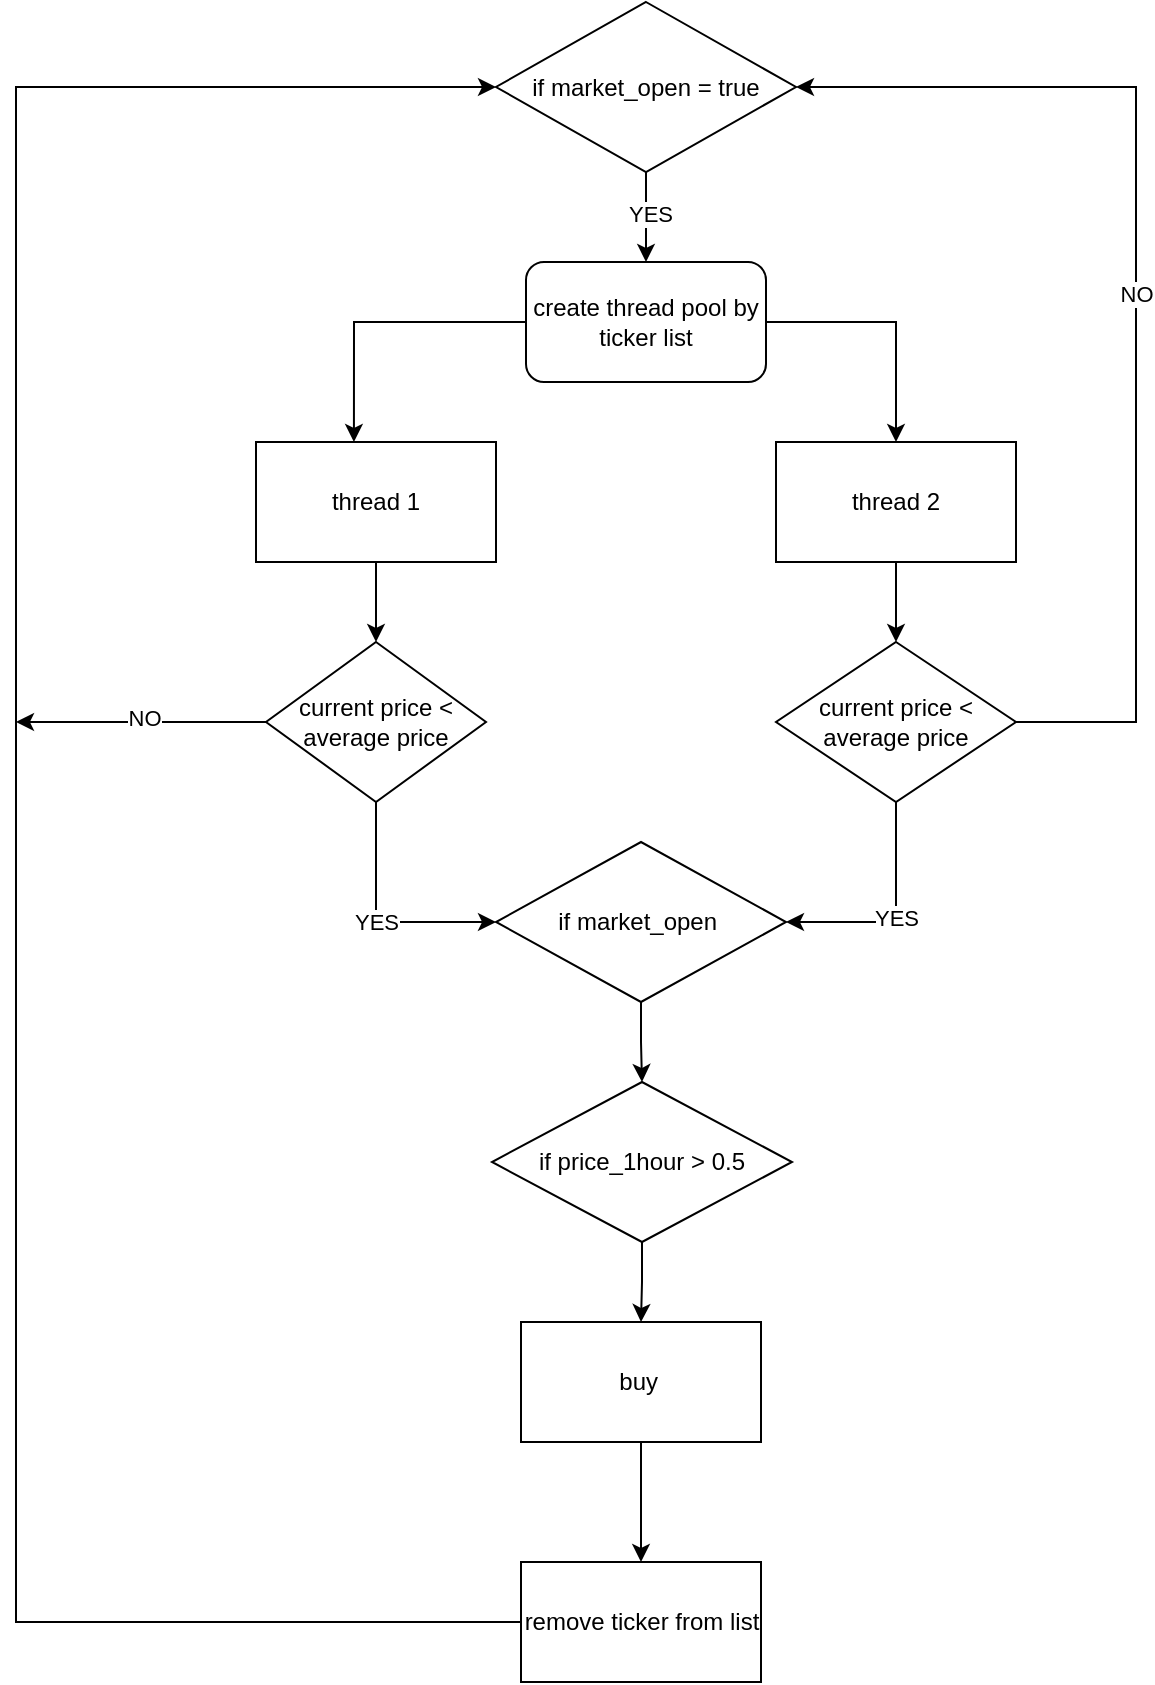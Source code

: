 <mxfile version="13.6.10" type="device"><diagram id="7WpFxw15qMCUjnF4-fW9" name="Page-1"><mxGraphModel dx="2066" dy="1056" grid="1" gridSize="10" guides="1" tooltips="1" connect="1" arrows="1" fold="1" page="1" pageScale="1" pageWidth="1100" pageHeight="1700" math="0" shadow="0"><root><mxCell id="0"/><mxCell id="1" parent="0"/><mxCell id="lzasPTXpW--IGpLIlKcc-3" style="edgeStyle=orthogonalEdgeStyle;rounded=0;orthogonalLoop=1;jettySize=auto;html=1;entryX=0.408;entryY=0;entryDx=0;entryDy=0;entryPerimeter=0;" edge="1" parent="1" source="3ETy-AK4W0d2QLWL-QwI-8" target="lzasPTXpW--IGpLIlKcc-1"><mxGeometry relative="1" as="geometry"/></mxCell><mxCell id="lzasPTXpW--IGpLIlKcc-4" style="edgeStyle=orthogonalEdgeStyle;rounded=0;orthogonalLoop=1;jettySize=auto;html=1;entryX=0.5;entryY=0;entryDx=0;entryDy=0;" edge="1" parent="1" source="3ETy-AK4W0d2QLWL-QwI-8" target="lzasPTXpW--IGpLIlKcc-2"><mxGeometry relative="1" as="geometry"/></mxCell><mxCell id="3ETy-AK4W0d2QLWL-QwI-8" value="create thread pool by ticker list" style="rounded=1;whiteSpace=wrap;html=1;" parent="1" vertex="1"><mxGeometry x="495" y="230" width="120" height="60" as="geometry"/></mxCell><mxCell id="KJbdo2LY0w4jqEh_qgJz-8" value="" style="edgeStyle=orthogonalEdgeStyle;rounded=0;orthogonalLoop=1;jettySize=auto;html=1;" parent="1" source="KJbdo2LY0w4jqEh_qgJz-7" target="3ETy-AK4W0d2QLWL-QwI-8" edge="1"><mxGeometry relative="1" as="geometry"/></mxCell><mxCell id="KJbdo2LY0w4jqEh_qgJz-9" value="YES" style="edgeLabel;html=1;align=center;verticalAlign=middle;resizable=0;points=[];" parent="KJbdo2LY0w4jqEh_qgJz-8" vertex="1" connectable="0"><mxGeometry x="-0.067" y="2" relative="1" as="geometry"><mxPoint as="offset"/></mxGeometry></mxCell><mxCell id="KJbdo2LY0w4jqEh_qgJz-7" value="if market_open = true" style="rhombus;whiteSpace=wrap;html=1;" parent="1" vertex="1"><mxGeometry x="480" y="100" width="150" height="85" as="geometry"/></mxCell><mxCell id="lzasPTXpW--IGpLIlKcc-14" value="" style="edgeStyle=orthogonalEdgeStyle;rounded=0;orthogonalLoop=1;jettySize=auto;html=1;" edge="1" parent="1" source="lzasPTXpW--IGpLIlKcc-1" target="lzasPTXpW--IGpLIlKcc-5"><mxGeometry relative="1" as="geometry"/></mxCell><mxCell id="lzasPTXpW--IGpLIlKcc-1" value="thread 1" style="rounded=0;whiteSpace=wrap;html=1;" vertex="1" parent="1"><mxGeometry x="360" y="320" width="120" height="60" as="geometry"/></mxCell><mxCell id="lzasPTXpW--IGpLIlKcc-15" value="" style="edgeStyle=orthogonalEdgeStyle;rounded=0;orthogonalLoop=1;jettySize=auto;html=1;" edge="1" parent="1" source="lzasPTXpW--IGpLIlKcc-2" target="lzasPTXpW--IGpLIlKcc-6"><mxGeometry relative="1" as="geometry"/></mxCell><mxCell id="lzasPTXpW--IGpLIlKcc-2" value="thread 2" style="rounded=0;whiteSpace=wrap;html=1;" vertex="1" parent="1"><mxGeometry x="620" y="320" width="120" height="60" as="geometry"/></mxCell><mxCell id="lzasPTXpW--IGpLIlKcc-8" value="YES" style="edgeStyle=orthogonalEdgeStyle;rounded=0;orthogonalLoop=1;jettySize=auto;html=1;entryX=0;entryY=0.5;entryDx=0;entryDy=0;" edge="1" parent="1" source="lzasPTXpW--IGpLIlKcc-5" target="lzasPTXpW--IGpLIlKcc-7"><mxGeometry relative="1" as="geometry"><mxPoint x="405" y="610" as="targetPoint"/><Array as="points"><mxPoint x="420" y="560"/></Array></mxGeometry></mxCell><mxCell id="lzasPTXpW--IGpLIlKcc-20" style="edgeStyle=orthogonalEdgeStyle;rounded=0;orthogonalLoop=1;jettySize=auto;html=1;" edge="1" parent="1" source="lzasPTXpW--IGpLIlKcc-5"><mxGeometry relative="1" as="geometry"><mxPoint x="240" y="460" as="targetPoint"/></mxGeometry></mxCell><mxCell id="lzasPTXpW--IGpLIlKcc-21" value="NO" style="edgeLabel;html=1;align=center;verticalAlign=middle;resizable=0;points=[];" vertex="1" connectable="0" parent="lzasPTXpW--IGpLIlKcc-20"><mxGeometry x="-0.024" y="-2" relative="1" as="geometry"><mxPoint as="offset"/></mxGeometry></mxCell><mxCell id="lzasPTXpW--IGpLIlKcc-5" value="current price &amp;lt; average price" style="rhombus;whiteSpace=wrap;html=1;" vertex="1" parent="1"><mxGeometry x="365" y="420" width="110" height="80" as="geometry"/></mxCell><mxCell id="lzasPTXpW--IGpLIlKcc-9" value="YES" style="edgeStyle=orthogonalEdgeStyle;rounded=0;orthogonalLoop=1;jettySize=auto;html=1;entryX=1;entryY=0.5;entryDx=0;entryDy=0;" edge="1" parent="1" source="lzasPTXpW--IGpLIlKcc-6" target="lzasPTXpW--IGpLIlKcc-7"><mxGeometry relative="1" as="geometry"><Array as="points"><mxPoint x="680" y="560"/></Array></mxGeometry></mxCell><mxCell id="lzasPTXpW--IGpLIlKcc-22" value="NO" style="edgeStyle=orthogonalEdgeStyle;rounded=0;orthogonalLoop=1;jettySize=auto;html=1;entryX=1;entryY=0.5;entryDx=0;entryDy=0;" edge="1" parent="1" source="lzasPTXpW--IGpLIlKcc-6" target="KJbdo2LY0w4jqEh_qgJz-7"><mxGeometry relative="1" as="geometry"><mxPoint x="810" y="150" as="targetPoint"/><Array as="points"><mxPoint x="800" y="460"/><mxPoint x="800" y="143"/></Array></mxGeometry></mxCell><mxCell id="lzasPTXpW--IGpLIlKcc-6" value="current price &amp;lt; average price" style="rhombus;whiteSpace=wrap;html=1;" vertex="1" parent="1"><mxGeometry x="620" y="420" width="120" height="80" as="geometry"/></mxCell><mxCell id="lzasPTXpW--IGpLIlKcc-11" value="" style="edgeStyle=orthogonalEdgeStyle;rounded=0;orthogonalLoop=1;jettySize=auto;html=1;" edge="1" parent="1" source="lzasPTXpW--IGpLIlKcc-7" target="lzasPTXpW--IGpLIlKcc-10"><mxGeometry relative="1" as="geometry"/></mxCell><mxCell id="lzasPTXpW--IGpLIlKcc-7" value="if market_open&amp;nbsp;" style="rhombus;whiteSpace=wrap;html=1;" vertex="1" parent="1"><mxGeometry x="480" y="520" width="145" height="80" as="geometry"/></mxCell><mxCell id="lzasPTXpW--IGpLIlKcc-16" value="" style="edgeStyle=orthogonalEdgeStyle;rounded=0;orthogonalLoop=1;jettySize=auto;html=1;" edge="1" parent="1" source="lzasPTXpW--IGpLIlKcc-10" target="lzasPTXpW--IGpLIlKcc-12"><mxGeometry relative="1" as="geometry"/></mxCell><mxCell id="lzasPTXpW--IGpLIlKcc-10" value="if price_1hour &amp;gt; 0.5" style="rhombus;whiteSpace=wrap;html=1;" vertex="1" parent="1"><mxGeometry x="478" y="640" width="150" height="80" as="geometry"/></mxCell><mxCell id="lzasPTXpW--IGpLIlKcc-17" value="" style="edgeStyle=orthogonalEdgeStyle;rounded=0;orthogonalLoop=1;jettySize=auto;html=1;" edge="1" parent="1" source="lzasPTXpW--IGpLIlKcc-12" target="lzasPTXpW--IGpLIlKcc-13"><mxGeometry relative="1" as="geometry"/></mxCell><mxCell id="lzasPTXpW--IGpLIlKcc-12" value="buy&amp;nbsp;" style="rounded=0;whiteSpace=wrap;html=1;" vertex="1" parent="1"><mxGeometry x="492.5" y="760" width="120" height="60" as="geometry"/></mxCell><mxCell id="lzasPTXpW--IGpLIlKcc-19" style="edgeStyle=orthogonalEdgeStyle;rounded=0;orthogonalLoop=1;jettySize=auto;html=1;entryX=0;entryY=0.5;entryDx=0;entryDy=0;" edge="1" parent="1" source="lzasPTXpW--IGpLIlKcc-13" target="KJbdo2LY0w4jqEh_qgJz-7"><mxGeometry relative="1" as="geometry"><mxPoint x="470" y="160" as="targetPoint"/><Array as="points"><mxPoint x="240" y="910"/><mxPoint x="240" y="143"/></Array></mxGeometry></mxCell><mxCell id="lzasPTXpW--IGpLIlKcc-13" value="remove ticker from list" style="rounded=0;whiteSpace=wrap;html=1;" vertex="1" parent="1"><mxGeometry x="492.5" y="880" width="120" height="60" as="geometry"/></mxCell></root></mxGraphModel></diagram></mxfile>